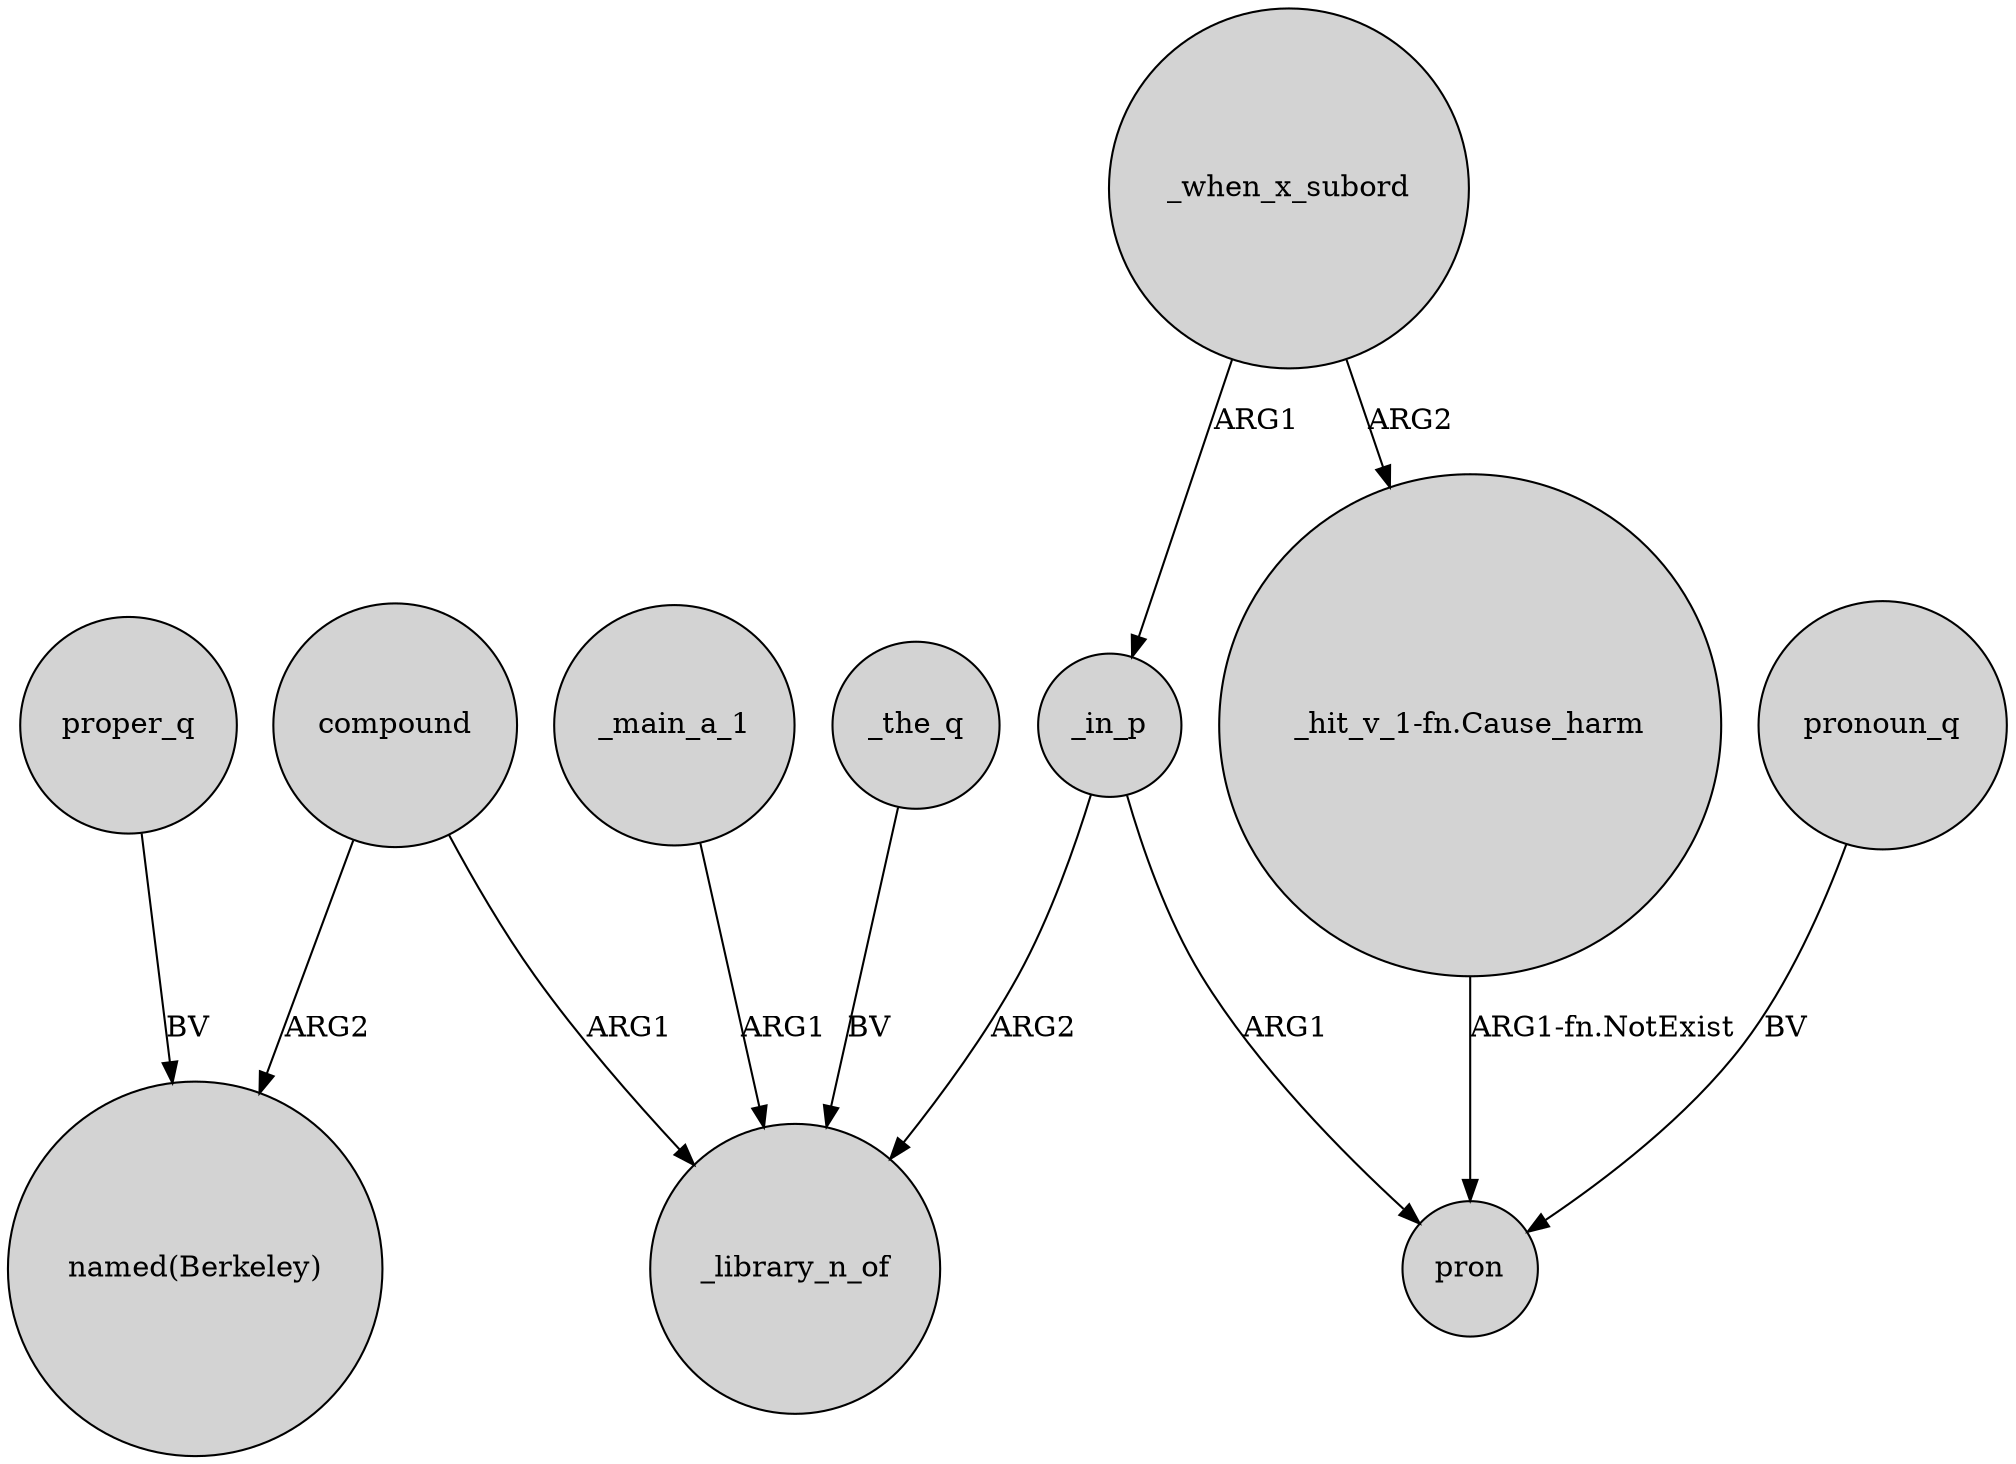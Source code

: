 digraph {
	node [shape=circle style=filled]
	_the_q -> _library_n_of [label=BV]
	compound -> "named(Berkeley)" [label=ARG2]
	_in_p -> pron [label=ARG1]
	compound -> _library_n_of [label=ARG1]
	_when_x_subord -> "_hit_v_1-fn.Cause_harm" [label=ARG2]
	_main_a_1 -> _library_n_of [label=ARG1]
	_when_x_subord -> _in_p [label=ARG1]
	"_hit_v_1-fn.Cause_harm" -> pron [label="ARG1-fn.NotExist"]
	proper_q -> "named(Berkeley)" [label=BV]
	_in_p -> _library_n_of [label=ARG2]
	pronoun_q -> pron [label=BV]
}
